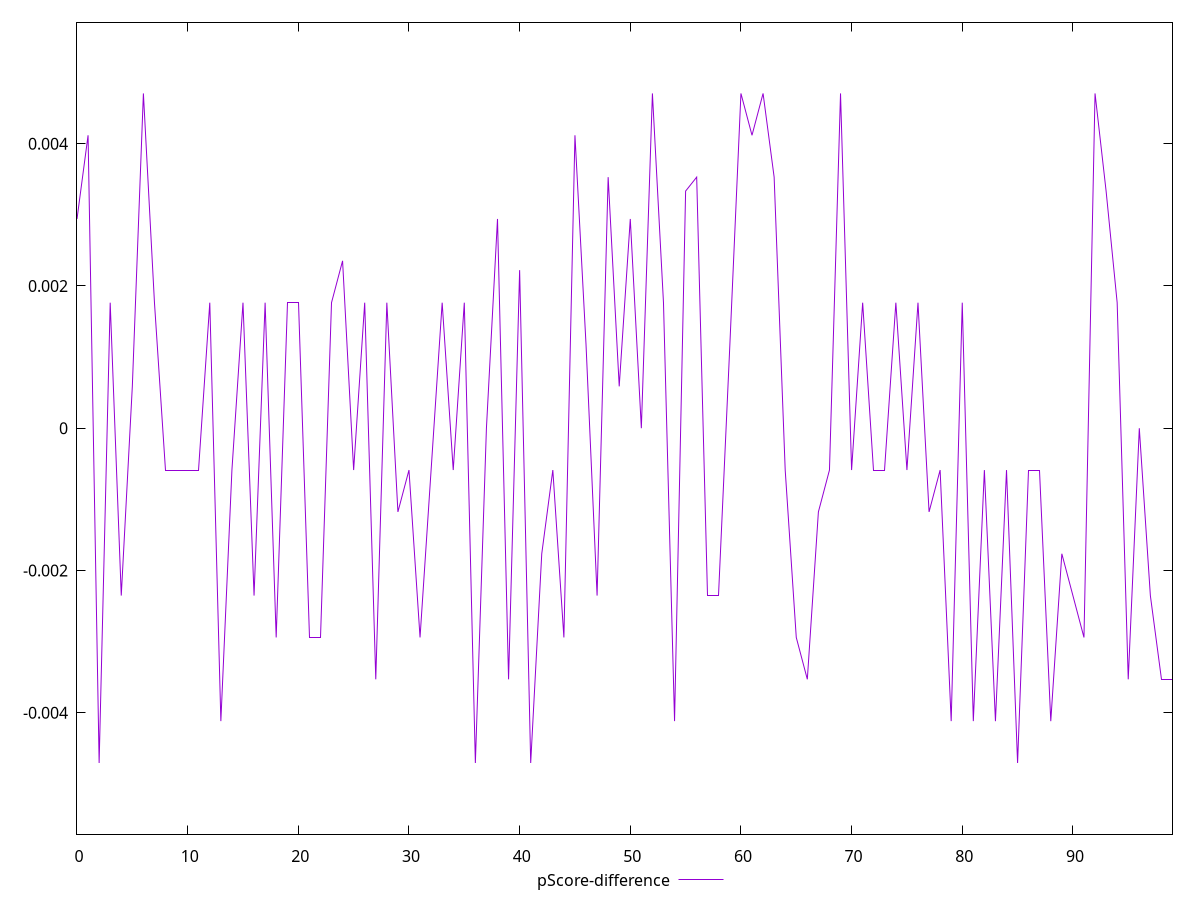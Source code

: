reset

$pScoreDifference <<EOF
0 0.002941176470588225
1 0.004117647058823504
2 -0.004705882352941171
3 0.001764705882352946
4 -0.002352941176470613
5 0.0005882352941176672
6 0.004705882352941171
7 0.001764705882352946
8 -0.0005882352941176117
9 -0.0005882352941176117
10 -0.0005882352941176117
11 -0.0005882352941176117
12 0.001764705882352946
13 -0.004117647058823559
14 -0.0005882352941176117
15 0.001764705882352946
16 -0.002352941176470613
17 0.001764705882352946
18 -0.002941176470588225
19 0.001764705882352946
20 0.001764705882352946
21 -0.002941176470588225
22 -0.002941176470588225
23 0.001764705882352946
24 0.002352941176470613
25 -0.0005882352941176117
26 0.001764705882352946
27 -0.003529411764705892
28 0.001764705882352946
29 -0.0011764705882352788
30 -0.0005882352941176117
31 -0.002941176470588225
32 -0.0005882352941176117
33 0.001764705882352946
34 -0.0005882352941176117
35 0.001764705882352946
36 -0.004705882352941171
37 0
38 0.002941176470588225
39 -0.003529411764705892
40 0.0022222222222222365
41 -0.004705882352941171
42 -0.001764705882352946
43 -0.0005882352941176117
44 -0.002941176470588225
45 0.004117647058823504
46 0.0011764705882352788
47 -0.002352941176470613
48 0.0035294117647058365
49 0.0005882352941176117
50 0.002941176470588225
51 0
52 0.004705882352941171
53 0.001764705882352946
54 -0.004117647058823504
55 0.0033333333333332993
56 0.003529411764705892
57 -0.002352941176470613
58 -0.0023529411764705577
59 0.0011764705882352788
60 0.004705882352941171
61 0.004117647058823559
62 0.004705882352941171
63 0.0035294117647058365
64 -0.0005882352941176117
65 -0.002941176470588225
66 -0.003529411764705892
67 -0.0011764705882352788
68 -0.0005882352941176117
69 0.004705882352941171
70 -0.0005882352941176117
71 0.001764705882352946
72 -0.0005882352941176117
73 -0.0005882352941176117
74 0.001764705882352946
75 -0.0005882352941176117
76 0.001764705882352946
77 -0.0011764705882352788
78 -0.0005882352941176117
79 -0.004117647058823504
80 0.001764705882352946
81 -0.004117647058823504
82 -0.0005882352941176117
83 -0.004117647058823504
84 -0.0005882352941176117
85 -0.004705882352941171
86 -0.0005882352941176117
87 -0.0005882352941176117
88 -0.004117647058823559
89 -0.001764705882352946
90 -0.002352941176470613
91 -0.002941176470588225
92 0.004705882352941171
93 0.0033333333333332993
94 0.001764705882352946
95 -0.003529411764705892
96 0
97 -0.002352941176470613
98 -0.003529411764705892
99 -0.003529411764705892
EOF

set key outside below
set xrange [0:99]
set yrange [-0.005705882352941171:0.005705882352941171]
set trange [-0.005705882352941171:0.005705882352941171]
set terminal svg size 640, 500 enhanced background rgb 'white'
set output "reprap/uses-webp-images/samples/pages+cached+noexternal+nomedia+nocss+nojs/pScore-difference/values.svg"

plot $pScoreDifference title "pScore-difference" with line

reset
